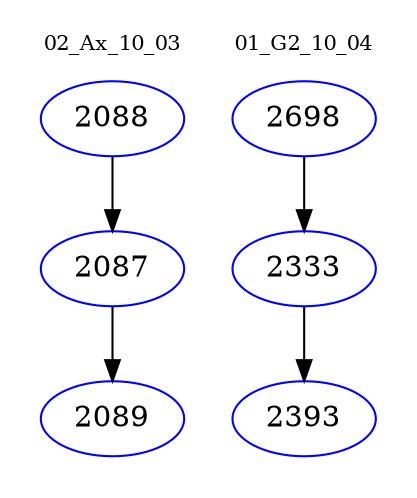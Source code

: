 digraph{
subgraph cluster_0 {
color = white
label = "02_Ax_10_03";
fontsize=10;
T0_2088 [label="2088", color="blue"]
T0_2088 -> T0_2087 [color="black"]
T0_2087 [label="2087", color="blue"]
T0_2087 -> T0_2089 [color="black"]
T0_2089 [label="2089", color="blue"]
}
subgraph cluster_1 {
color = white
label = "01_G2_10_04";
fontsize=10;
T1_2698 [label="2698", color="blue"]
T1_2698 -> T1_2333 [color="black"]
T1_2333 [label="2333", color="blue"]
T1_2333 -> T1_2393 [color="black"]
T1_2393 [label="2393", color="blue"]
}
}

